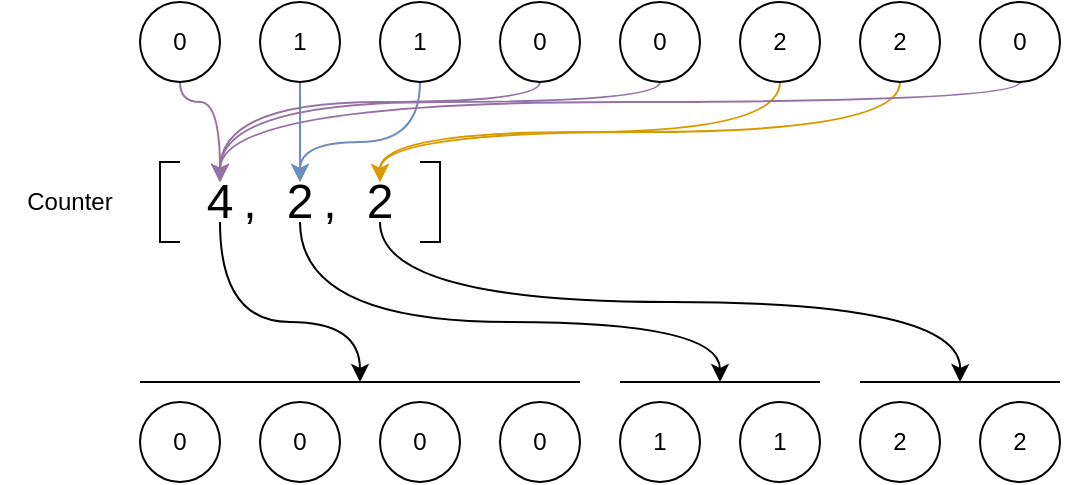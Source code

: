 <mxfile version="22.1.3" type="github">
  <diagram name="Page-1" id="6gTdmQ86nI0XbdGqvvbJ">
    <mxGraphModel dx="989" dy="523" grid="1" gridSize="10" guides="1" tooltips="1" connect="1" arrows="1" fold="1" page="1" pageScale="1" pageWidth="827" pageHeight="1169" math="0" shadow="0">
      <root>
        <mxCell id="0" />
        <mxCell id="1" parent="0" />
        <mxCell id="XHIH8T_su2L8dTAuTexH-2" value="Counter" style="text;html=1;strokeColor=none;fillColor=none;align=center;verticalAlign=middle;whiteSpace=wrap;rounded=0;" vertex="1" parent="1">
          <mxGeometry y="90" width="70" height="20" as="geometry" />
        </mxCell>
        <mxCell id="XHIH8T_su2L8dTAuTexH-19" style="edgeStyle=orthogonalEdgeStyle;rounded=0;orthogonalLoop=1;jettySize=auto;html=1;exitX=0.5;exitY=1;exitDx=0;exitDy=0;entryX=0.5;entryY=0;entryDx=0;entryDy=0;curved=1;fillColor=#e1d5e7;strokeColor=#9673a6;" edge="1" parent="1" source="XHIH8T_su2L8dTAuTexH-3" target="XHIH8T_su2L8dTAuTexH-12">
          <mxGeometry relative="1" as="geometry">
            <Array as="points">
              <mxPoint x="90" y="50" />
              <mxPoint x="110" y="50" />
            </Array>
          </mxGeometry>
        </mxCell>
        <mxCell id="XHIH8T_su2L8dTAuTexH-3" value="0" style="ellipse;whiteSpace=wrap;html=1;aspect=fixed;" vertex="1" parent="1">
          <mxGeometry x="70" width="40" height="40" as="geometry" />
        </mxCell>
        <mxCell id="XHIH8T_su2L8dTAuTexH-20" style="edgeStyle=orthogonalEdgeStyle;rounded=0;orthogonalLoop=1;jettySize=auto;html=1;exitX=0.5;exitY=1;exitDx=0;exitDy=0;curved=1;fillColor=#dae8fc;strokeColor=#6c8ebf;" edge="1" parent="1" source="XHIH8T_su2L8dTAuTexH-4" target="XHIH8T_su2L8dTAuTexH-13">
          <mxGeometry relative="1" as="geometry">
            <Array as="points">
              <mxPoint x="150" y="50" />
              <mxPoint x="150" y="50" />
            </Array>
          </mxGeometry>
        </mxCell>
        <mxCell id="XHIH8T_su2L8dTAuTexH-4" value="1" style="ellipse;whiteSpace=wrap;html=1;aspect=fixed;" vertex="1" parent="1">
          <mxGeometry x="130" width="40" height="40" as="geometry" />
        </mxCell>
        <mxCell id="XHIH8T_su2L8dTAuTexH-21" style="edgeStyle=orthogonalEdgeStyle;rounded=0;orthogonalLoop=1;jettySize=auto;html=1;exitX=0.5;exitY=1;exitDx=0;exitDy=0;curved=1;fillColor=#dae8fc;strokeColor=#6c8ebf;" edge="1" parent="1" source="XHIH8T_su2L8dTAuTexH-5" target="XHIH8T_su2L8dTAuTexH-13">
          <mxGeometry relative="1" as="geometry">
            <Array as="points">
              <mxPoint x="210" y="70" />
              <mxPoint x="150" y="70" />
            </Array>
          </mxGeometry>
        </mxCell>
        <mxCell id="XHIH8T_su2L8dTAuTexH-5" value="1" style="ellipse;whiteSpace=wrap;html=1;aspect=fixed;" vertex="1" parent="1">
          <mxGeometry x="190" width="40" height="40" as="geometry" />
        </mxCell>
        <mxCell id="XHIH8T_su2L8dTAuTexH-22" style="edgeStyle=orthogonalEdgeStyle;rounded=0;orthogonalLoop=1;jettySize=auto;html=1;exitX=0.5;exitY=1;exitDx=0;exitDy=0;curved=1;fillColor=#e1d5e7;strokeColor=#9673a6;" edge="1" parent="1" source="XHIH8T_su2L8dTAuTexH-6" target="XHIH8T_su2L8dTAuTexH-12">
          <mxGeometry relative="1" as="geometry">
            <Array as="points">
              <mxPoint x="270" y="50" />
              <mxPoint x="110" y="50" />
            </Array>
          </mxGeometry>
        </mxCell>
        <mxCell id="XHIH8T_su2L8dTAuTexH-6" value="0" style="ellipse;whiteSpace=wrap;html=1;aspect=fixed;" vertex="1" parent="1">
          <mxGeometry x="250" width="40" height="40" as="geometry" />
        </mxCell>
        <mxCell id="XHIH8T_su2L8dTAuTexH-23" style="edgeStyle=orthogonalEdgeStyle;rounded=0;orthogonalLoop=1;jettySize=auto;html=1;exitX=0.5;exitY=1;exitDx=0;exitDy=0;curved=1;fillColor=#e1d5e7;strokeColor=#9673a6;" edge="1" parent="1" source="XHIH8T_su2L8dTAuTexH-7" target="XHIH8T_su2L8dTAuTexH-12">
          <mxGeometry relative="1" as="geometry">
            <Array as="points">
              <mxPoint x="330" y="50" />
              <mxPoint x="110" y="50" />
            </Array>
          </mxGeometry>
        </mxCell>
        <mxCell id="XHIH8T_su2L8dTAuTexH-7" value="0" style="ellipse;whiteSpace=wrap;html=1;aspect=fixed;" vertex="1" parent="1">
          <mxGeometry x="310" width="40" height="40" as="geometry" />
        </mxCell>
        <mxCell id="XHIH8T_su2L8dTAuTexH-24" style="edgeStyle=orthogonalEdgeStyle;rounded=0;orthogonalLoop=1;jettySize=auto;html=1;exitX=0.5;exitY=1;exitDx=0;exitDy=0;curved=1;fillColor=#ffe6cc;strokeColor=#d79b00;" edge="1" parent="1" source="XHIH8T_su2L8dTAuTexH-8" target="XHIH8T_su2L8dTAuTexH-14">
          <mxGeometry relative="1" as="geometry" />
        </mxCell>
        <mxCell id="XHIH8T_su2L8dTAuTexH-8" value="2" style="ellipse;whiteSpace=wrap;html=1;aspect=fixed;" vertex="1" parent="1">
          <mxGeometry x="370" width="40" height="40" as="geometry" />
        </mxCell>
        <mxCell id="XHIH8T_su2L8dTAuTexH-25" style="edgeStyle=orthogonalEdgeStyle;rounded=0;orthogonalLoop=1;jettySize=auto;html=1;exitX=0.5;exitY=1;exitDx=0;exitDy=0;curved=1;fillColor=#ffe6cc;strokeColor=#d79b00;" edge="1" parent="1" source="XHIH8T_su2L8dTAuTexH-9" target="XHIH8T_su2L8dTAuTexH-14">
          <mxGeometry relative="1" as="geometry" />
        </mxCell>
        <mxCell id="XHIH8T_su2L8dTAuTexH-9" value="2" style="ellipse;whiteSpace=wrap;html=1;aspect=fixed;" vertex="1" parent="1">
          <mxGeometry x="430" width="40" height="40" as="geometry" />
        </mxCell>
        <mxCell id="XHIH8T_su2L8dTAuTexH-26" style="edgeStyle=orthogonalEdgeStyle;rounded=0;orthogonalLoop=1;jettySize=auto;html=1;exitX=0.5;exitY=1;exitDx=0;exitDy=0;curved=1;fillColor=#e1d5e7;strokeColor=#9673a6;" edge="1" parent="1" source="XHIH8T_su2L8dTAuTexH-10" target="XHIH8T_su2L8dTAuTexH-12">
          <mxGeometry relative="1" as="geometry">
            <Array as="points">
              <mxPoint x="510" y="50" />
              <mxPoint x="110" y="50" />
            </Array>
          </mxGeometry>
        </mxCell>
        <mxCell id="XHIH8T_su2L8dTAuTexH-10" value="0" style="ellipse;whiteSpace=wrap;html=1;aspect=fixed;" vertex="1" parent="1">
          <mxGeometry x="490" width="40" height="40" as="geometry" />
        </mxCell>
        <mxCell id="XHIH8T_su2L8dTAuTexH-11" value="" style="endArrow=none;html=1;rounded=0;" edge="1" parent="1">
          <mxGeometry width="50" height="50" relative="1" as="geometry">
            <mxPoint x="90" y="120" as="sourcePoint" />
            <mxPoint x="90" y="80" as="targetPoint" />
            <Array as="points">
              <mxPoint x="80" y="120" />
              <mxPoint x="80" y="80" />
            </Array>
          </mxGeometry>
        </mxCell>
        <mxCell id="XHIH8T_su2L8dTAuTexH-36" style="edgeStyle=orthogonalEdgeStyle;rounded=0;orthogonalLoop=1;jettySize=auto;html=1;exitX=0.5;exitY=1;exitDx=0;exitDy=0;curved=1;" edge="1" parent="1" source="XHIH8T_su2L8dTAuTexH-12">
          <mxGeometry relative="1" as="geometry">
            <mxPoint x="180" y="190" as="targetPoint" />
            <Array as="points">
              <mxPoint x="110" y="160" />
              <mxPoint x="180" y="160" />
            </Array>
          </mxGeometry>
        </mxCell>
        <mxCell id="XHIH8T_su2L8dTAuTexH-12" value="4" style="text;html=1;strokeColor=none;fillColor=none;align=center;verticalAlign=middle;whiteSpace=wrap;rounded=0;fontSize=24;" vertex="1" parent="1">
          <mxGeometry x="100" y="90" width="20" height="20" as="geometry" />
        </mxCell>
        <mxCell id="XHIH8T_su2L8dTAuTexH-39" style="edgeStyle=orthogonalEdgeStyle;rounded=0;orthogonalLoop=1;jettySize=auto;html=1;exitX=0.5;exitY=1;exitDx=0;exitDy=0;curved=1;" edge="1" parent="1" source="XHIH8T_su2L8dTAuTexH-13">
          <mxGeometry relative="1" as="geometry">
            <mxPoint x="360" y="190" as="targetPoint" />
            <Array as="points">
              <mxPoint x="150" y="160" />
              <mxPoint x="360" y="160" />
            </Array>
          </mxGeometry>
        </mxCell>
        <mxCell id="XHIH8T_su2L8dTAuTexH-13" value="2" style="text;html=1;strokeColor=none;fillColor=none;align=center;verticalAlign=middle;whiteSpace=wrap;rounded=0;fontSize=24;" vertex="1" parent="1">
          <mxGeometry x="140" y="90" width="20" height="20" as="geometry" />
        </mxCell>
        <mxCell id="XHIH8T_su2L8dTAuTexH-40" style="edgeStyle=orthogonalEdgeStyle;rounded=0;orthogonalLoop=1;jettySize=auto;html=1;exitX=0.5;exitY=1;exitDx=0;exitDy=0;curved=1;" edge="1" parent="1" source="XHIH8T_su2L8dTAuTexH-14">
          <mxGeometry relative="1" as="geometry">
            <mxPoint x="480" y="190" as="targetPoint" />
          </mxGeometry>
        </mxCell>
        <mxCell id="XHIH8T_su2L8dTAuTexH-14" value="2" style="text;html=1;strokeColor=none;fillColor=none;align=center;verticalAlign=middle;whiteSpace=wrap;rounded=0;fontSize=24;" vertex="1" parent="1">
          <mxGeometry x="180" y="90" width="20" height="20" as="geometry" />
        </mxCell>
        <mxCell id="XHIH8T_su2L8dTAuTexH-16" value="&lt;font style=&quot;font-size: 24px;&quot;&gt;,&lt;/font&gt;" style="text;html=1;strokeColor=none;fillColor=none;align=center;verticalAlign=middle;whiteSpace=wrap;rounded=0;" vertex="1" parent="1">
          <mxGeometry x="120" y="85" width="10" height="30" as="geometry" />
        </mxCell>
        <mxCell id="XHIH8T_su2L8dTAuTexH-17" value="&lt;font style=&quot;font-size: 24px;&quot;&gt;,&lt;/font&gt;" style="text;html=1;strokeColor=none;fillColor=none;align=center;verticalAlign=middle;whiteSpace=wrap;rounded=0;" vertex="1" parent="1">
          <mxGeometry x="160" y="85" width="10" height="30" as="geometry" />
        </mxCell>
        <mxCell id="XHIH8T_su2L8dTAuTexH-18" value="" style="endArrow=none;html=1;rounded=0;" edge="1" parent="1">
          <mxGeometry width="50" height="50" relative="1" as="geometry">
            <mxPoint x="210" y="120" as="sourcePoint" />
            <mxPoint x="210" y="80" as="targetPoint" />
            <Array as="points">
              <mxPoint x="220" y="120" />
              <mxPoint x="220" y="80" />
            </Array>
          </mxGeometry>
        </mxCell>
        <mxCell id="XHIH8T_su2L8dTAuTexH-27" value="0" style="ellipse;whiteSpace=wrap;html=1;aspect=fixed;" vertex="1" parent="1">
          <mxGeometry x="70" y="200" width="40" height="40" as="geometry" />
        </mxCell>
        <mxCell id="XHIH8T_su2L8dTAuTexH-28" value="1" style="ellipse;whiteSpace=wrap;html=1;aspect=fixed;" vertex="1" parent="1">
          <mxGeometry x="310" y="200" width="40" height="40" as="geometry" />
        </mxCell>
        <mxCell id="XHIH8T_su2L8dTAuTexH-29" value="1" style="ellipse;whiteSpace=wrap;html=1;aspect=fixed;" vertex="1" parent="1">
          <mxGeometry x="370" y="200" width="40" height="40" as="geometry" />
        </mxCell>
        <mxCell id="XHIH8T_su2L8dTAuTexH-30" value="0" style="ellipse;whiteSpace=wrap;html=1;aspect=fixed;" vertex="1" parent="1">
          <mxGeometry x="130" y="200" width="40" height="40" as="geometry" />
        </mxCell>
        <mxCell id="XHIH8T_su2L8dTAuTexH-31" value="0" style="ellipse;whiteSpace=wrap;html=1;aspect=fixed;" vertex="1" parent="1">
          <mxGeometry x="190" y="200" width="40" height="40" as="geometry" />
        </mxCell>
        <mxCell id="XHIH8T_su2L8dTAuTexH-32" value="2" style="ellipse;whiteSpace=wrap;html=1;aspect=fixed;" vertex="1" parent="1">
          <mxGeometry x="430" y="200" width="40" height="40" as="geometry" />
        </mxCell>
        <mxCell id="XHIH8T_su2L8dTAuTexH-33" value="2" style="ellipse;whiteSpace=wrap;html=1;aspect=fixed;" vertex="1" parent="1">
          <mxGeometry x="490" y="200" width="40" height="40" as="geometry" />
        </mxCell>
        <mxCell id="XHIH8T_su2L8dTAuTexH-34" value="0" style="ellipse;whiteSpace=wrap;html=1;aspect=fixed;" vertex="1" parent="1">
          <mxGeometry x="250" y="200" width="40" height="40" as="geometry" />
        </mxCell>
        <mxCell id="XHIH8T_su2L8dTAuTexH-35" value="" style="endArrow=none;html=1;rounded=0;" edge="1" parent="1">
          <mxGeometry width="50" height="50" relative="1" as="geometry">
            <mxPoint x="70" y="190" as="sourcePoint" />
            <mxPoint x="290" y="190" as="targetPoint" />
          </mxGeometry>
        </mxCell>
        <mxCell id="XHIH8T_su2L8dTAuTexH-37" value="" style="endArrow=none;html=1;rounded=0;" edge="1" parent="1">
          <mxGeometry width="50" height="50" relative="1" as="geometry">
            <mxPoint x="310" y="190" as="sourcePoint" />
            <mxPoint x="410" y="190" as="targetPoint" />
          </mxGeometry>
        </mxCell>
        <mxCell id="XHIH8T_su2L8dTAuTexH-38" value="" style="endArrow=none;html=1;rounded=0;" edge="1" parent="1">
          <mxGeometry width="50" height="50" relative="1" as="geometry">
            <mxPoint x="430" y="190" as="sourcePoint" />
            <mxPoint x="530" y="190" as="targetPoint" />
          </mxGeometry>
        </mxCell>
      </root>
    </mxGraphModel>
  </diagram>
</mxfile>
